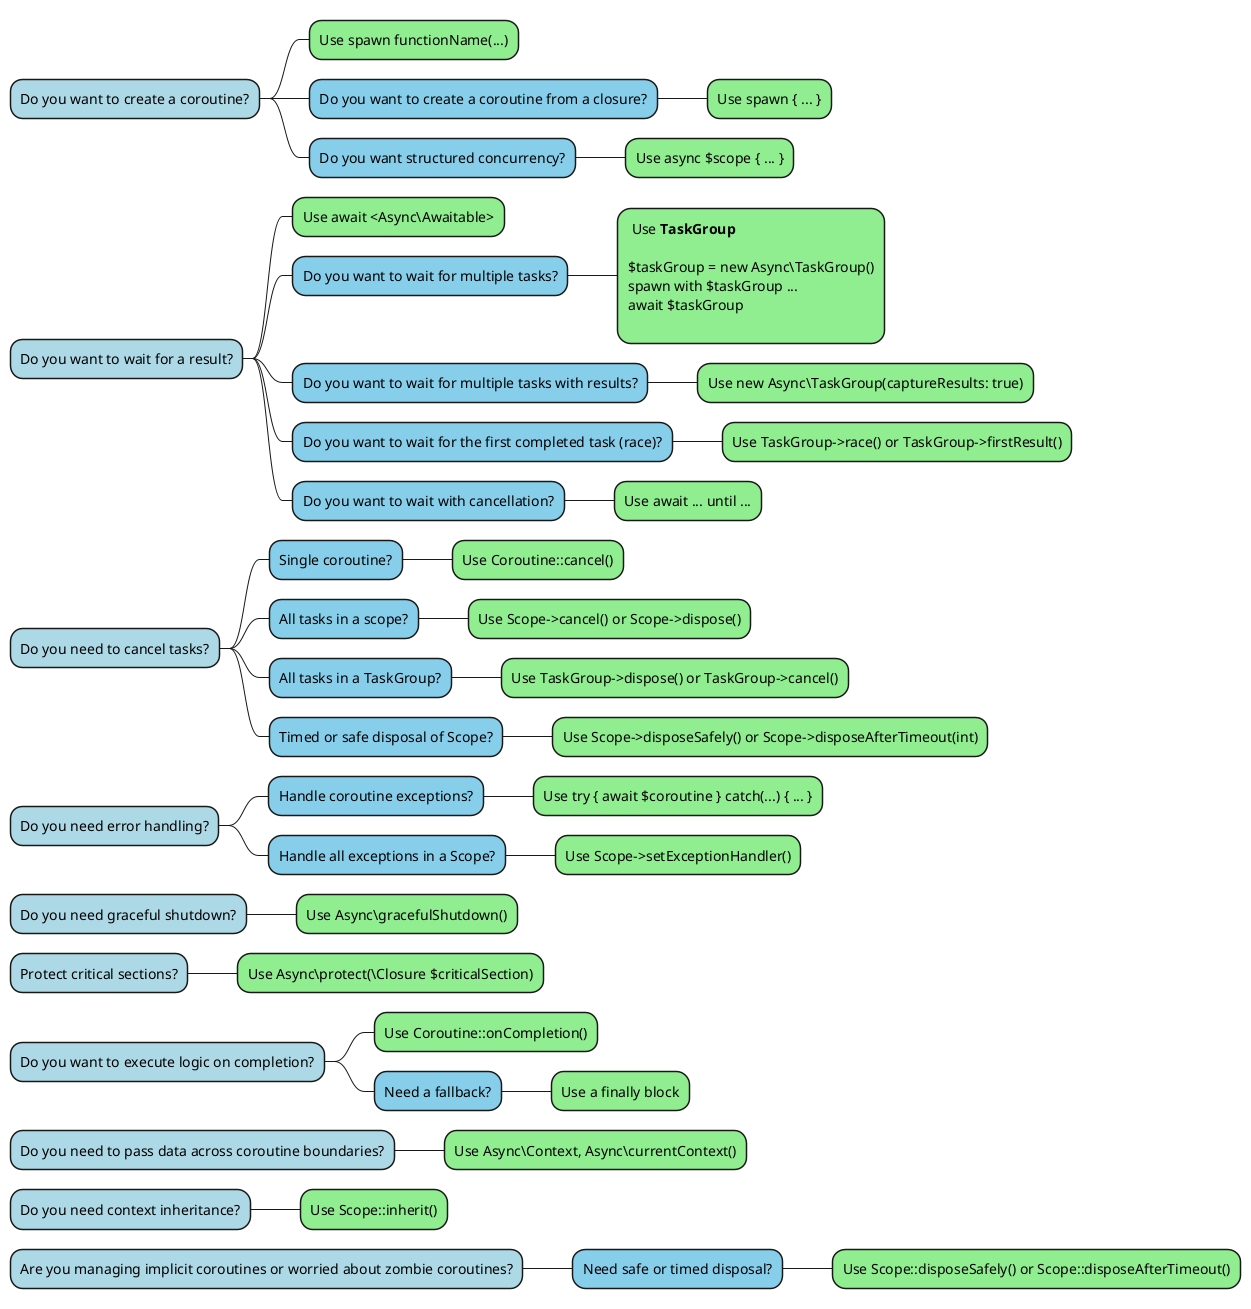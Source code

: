@startuml

@startmindmap
*[#lightblue] Do you want to create a coroutine?
**[#lightgreen] Use spawn functionName(...)
**[#87CEEB] Do you want to create a coroutine from a closure?
***[#lightgreen] Use spawn { ... }
**[#87CEEB] Do you want structured concurrency?
***[#lightgreen] Use async $scope { ... }

*[#lightblue] Do you want to wait for a result?
**[#lightgreen] Use await <Async\Awaitable>
**[#87CEEB] Do you want to wait for multiple tasks?
***[#lightgreen]: Use **TaskGroup**

$taskGroup = new Async\TaskGroup()
spawn with $taskGroup ...
await $taskGroup
;
**[#87CEEB] Do you want to wait for multiple tasks with results?
***[#lightgreen] Use new Async\TaskGroup(captureResults: true)
**[#87CEEB] Do you want to wait for the first completed task (race)?
***[#lightgreen] Use TaskGroup->race() or TaskGroup->firstResult()
**[#87CEEB] Do you want to wait with cancellation?
***[#lightgreen] Use await ... until ...

*[#lightblue] Do you need to cancel tasks?
**[#87CEEB] Single coroutine?
***[#lightgreen] Use Coroutine::cancel()
**[#87CEEB] All tasks in a scope?
***[#lightgreen] Use Scope->cancel() or Scope->dispose()
**[#87CEEB] All tasks in a TaskGroup?
***[#lightgreen] Use TaskGroup->dispose() or TaskGroup->cancel()
**[#87CEEB] Timed or safe disposal of Scope?
***[#lightgreen] Use Scope->disposeSafely() or Scope->disposeAfterTimeout(int)

*[#lightblue] Do you need error handling?
**[#87CEEB] Handle coroutine exceptions?
***[#lightgreen] Use try { await $coroutine } catch(...) { ... }
**[#87CEEB] Handle all exceptions in a Scope?
***[#lightgreen] Use Scope->setExceptionHandler()

*[#lightblue] Do you need graceful shutdown?
**[#lightgreen] Use Async\gracefulShutdown()

*[#lightblue] Protect critical sections?
**[#lightgreen] Use Async\protect(\Closure $criticalSection)

*[#lightblue] Do you want to execute logic on completion?
**[#lightgreen] Use Coroutine::onCompletion()
**[#87CEEB] Need a fallback?
***[#lightgreen] Use a finally block

*[#lightblue] Do you need to pass data across coroutine boundaries?
**[#lightgreen] Use Async\Context, Async\currentContext()

*[#lightblue] Do you need context inheritance?
**[#lightgreen] Use Scope::inherit()

*[#lightblue] Are you managing implicit coroutines or worried about zombie coroutines?
**[#87CEEB] Need safe or timed disposal?
***[#lightgreen] Use Scope::disposeSafely() or Scope::disposeAfterTimeout()
@endmindmap

@enduml
